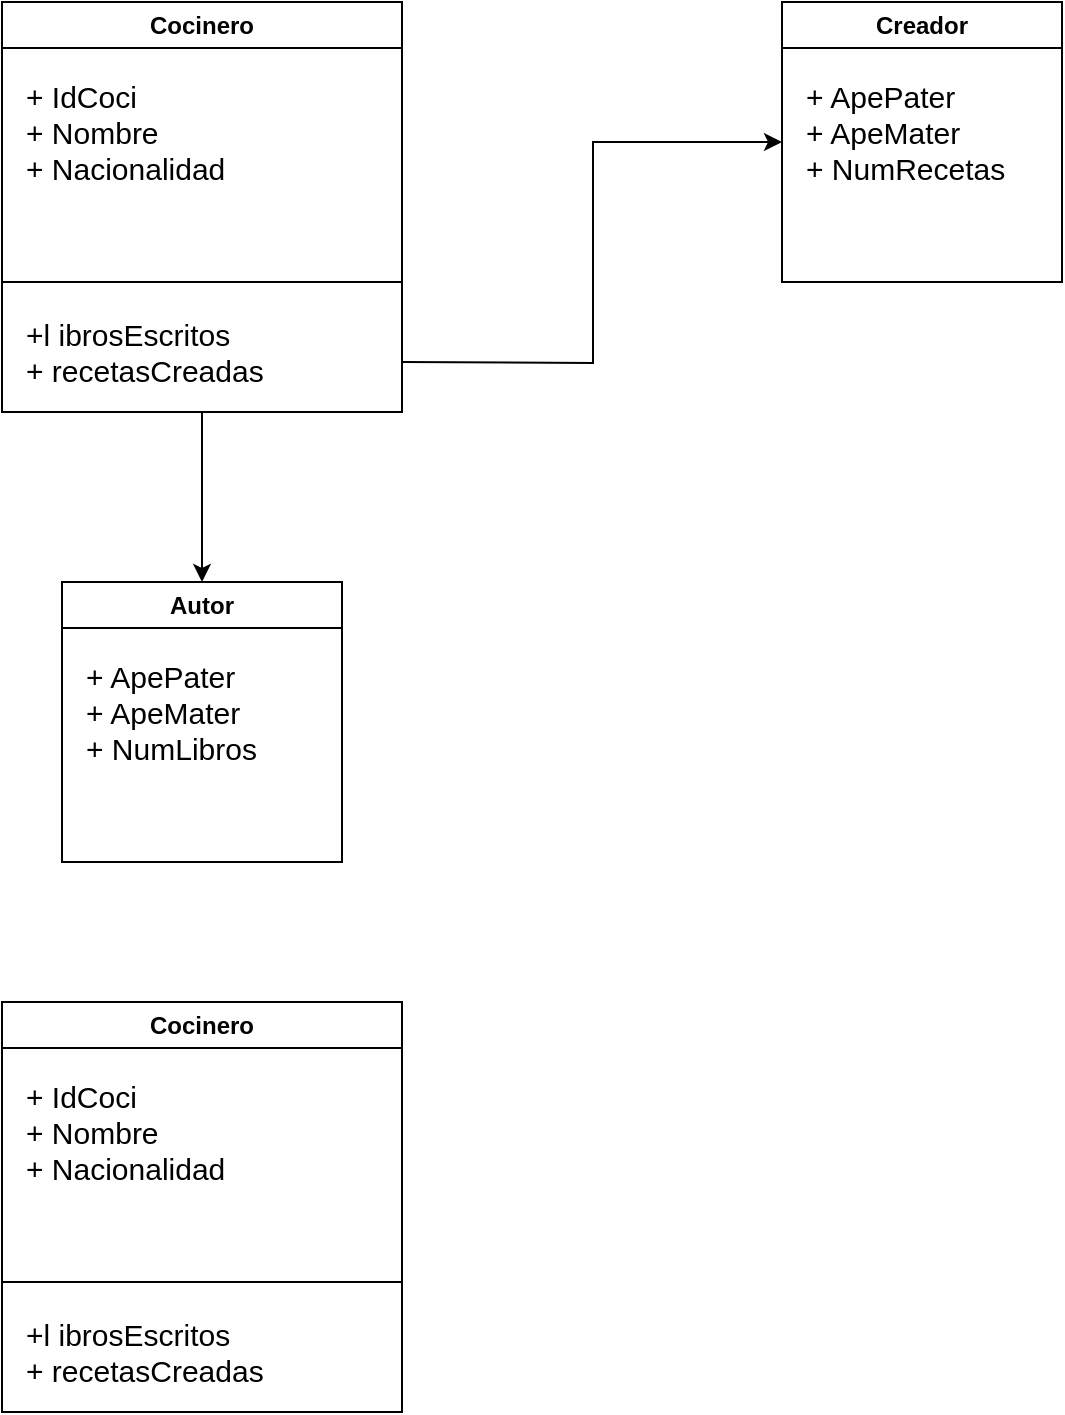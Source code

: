 <mxfile version="26.1.1">
  <diagram name="Página-1" id="2aatellYrtwU3QzYVMDz">
    <mxGraphModel dx="489" dy="285" grid="1" gridSize="10" guides="1" tooltips="1" connect="1" arrows="1" fold="1" page="1" pageScale="1" pageWidth="827" pageHeight="1169" math="0" shadow="0">
      <root>
        <mxCell id="0" />
        <mxCell id="1" parent="0" />
        <mxCell id="YZfhHn6qCokrIwdxus87-42" style="edgeStyle=orthogonalEdgeStyle;rounded=0;orthogonalLoop=1;jettySize=auto;html=1;entryX=0;entryY=0.5;entryDx=0;entryDy=0;" edge="1" parent="1" target="YZfhHn6qCokrIwdxus87-38">
          <mxGeometry relative="1" as="geometry">
            <mxPoint x="260" y="210" as="sourcePoint" />
          </mxGeometry>
        </mxCell>
        <mxCell id="YZfhHn6qCokrIwdxus87-45" style="edgeStyle=orthogonalEdgeStyle;rounded=0;orthogonalLoop=1;jettySize=auto;html=1;exitX=0.5;exitY=1;exitDx=0;exitDy=0;entryX=0.5;entryY=0;entryDx=0;entryDy=0;" edge="1" parent="1" source="YZfhHn6qCokrIwdxus87-1" target="YZfhHn6qCokrIwdxus87-43">
          <mxGeometry relative="1" as="geometry" />
        </mxCell>
        <mxCell id="YZfhHn6qCokrIwdxus87-1" value="Cocinero" style="swimlane;whiteSpace=wrap;html=1;" vertex="1" parent="1">
          <mxGeometry x="60" y="30" width="200" height="205" as="geometry" />
        </mxCell>
        <mxCell id="YZfhHn6qCokrIwdxus87-2" value="" style="endArrow=none;html=1;rounded=0;" edge="1" parent="YZfhHn6qCokrIwdxus87-1">
          <mxGeometry width="50" height="50" relative="1" as="geometry">
            <mxPoint y="140" as="sourcePoint" />
            <mxPoint x="200" y="140" as="targetPoint" />
          </mxGeometry>
        </mxCell>
        <mxCell id="YZfhHn6qCokrIwdxus87-3" value="+ IdCoci&lt;div&gt;+ Nombre&lt;/div&gt;&lt;div&gt;+ Nacionalidad&lt;/div&gt;" style="text;html=1;align=left;verticalAlign=middle;resizable=0;points=[];autosize=1;strokeColor=none;fillColor=none;fontSize=15;" vertex="1" parent="YZfhHn6qCokrIwdxus87-1">
          <mxGeometry x="10" y="30" width="120" height="70" as="geometry" />
        </mxCell>
        <mxCell id="YZfhHn6qCokrIwdxus87-37" value="+l ibrosEscritos&lt;div&gt;+ recetasCreadas&lt;/div&gt;" style="text;html=1;align=left;verticalAlign=middle;resizable=0;points=[];autosize=1;strokeColor=none;fillColor=none;fontSize=15;" vertex="1" parent="YZfhHn6qCokrIwdxus87-1">
          <mxGeometry x="10" y="150" width="140" height="50" as="geometry" />
        </mxCell>
        <mxCell id="YZfhHn6qCokrIwdxus87-38" value="Creador" style="swimlane;whiteSpace=wrap;html=1;" vertex="1" parent="1">
          <mxGeometry x="450" y="30" width="140" height="140" as="geometry" />
        </mxCell>
        <mxCell id="YZfhHn6qCokrIwdxus87-40" value="+ ApePater&lt;div&gt;+ ApeMater&lt;/div&gt;&lt;div&gt;+ NumRecetas&lt;/div&gt;" style="text;html=1;align=left;verticalAlign=middle;resizable=0;points=[];autosize=1;strokeColor=none;fillColor=none;fontSize=15;" vertex="1" parent="YZfhHn6qCokrIwdxus87-38">
          <mxGeometry x="10" y="30" width="120" height="70" as="geometry" />
        </mxCell>
        <mxCell id="YZfhHn6qCokrIwdxus87-43" value="Autor" style="swimlane;whiteSpace=wrap;html=1;" vertex="1" parent="1">
          <mxGeometry x="90" y="320" width="140" height="140" as="geometry" />
        </mxCell>
        <mxCell id="YZfhHn6qCokrIwdxus87-44" value="+ ApePater&lt;div&gt;+ ApeMater&lt;/div&gt;&lt;div&gt;+ NumLibros&lt;/div&gt;" style="text;html=1;align=left;verticalAlign=middle;resizable=0;points=[];autosize=1;strokeColor=none;fillColor=none;fontSize=15;" vertex="1" parent="YZfhHn6qCokrIwdxus87-43">
          <mxGeometry x="10" y="30" width="110" height="70" as="geometry" />
        </mxCell>
        <mxCell id="YZfhHn6qCokrIwdxus87-50" value="Cocinero" style="swimlane;whiteSpace=wrap;html=1;" vertex="1" parent="1">
          <mxGeometry x="60" y="530" width="200" height="205" as="geometry" />
        </mxCell>
        <mxCell id="YZfhHn6qCokrIwdxus87-51" value="" style="endArrow=none;html=1;rounded=0;" edge="1" parent="YZfhHn6qCokrIwdxus87-50">
          <mxGeometry width="50" height="50" relative="1" as="geometry">
            <mxPoint y="140" as="sourcePoint" />
            <mxPoint x="200" y="140" as="targetPoint" />
          </mxGeometry>
        </mxCell>
        <mxCell id="YZfhHn6qCokrIwdxus87-52" value="+ IdCoci&lt;div&gt;+ Nombre&lt;/div&gt;&lt;div&gt;+ Nacionalidad&lt;/div&gt;" style="text;html=1;align=left;verticalAlign=middle;resizable=0;points=[];autosize=1;strokeColor=none;fillColor=none;fontSize=15;" vertex="1" parent="YZfhHn6qCokrIwdxus87-50">
          <mxGeometry x="10" y="30" width="120" height="70" as="geometry" />
        </mxCell>
        <mxCell id="YZfhHn6qCokrIwdxus87-53" value="+l ibrosEscritos&lt;div&gt;+ recetasCreadas&lt;/div&gt;" style="text;html=1;align=left;verticalAlign=middle;resizable=0;points=[];autosize=1;strokeColor=none;fillColor=none;fontSize=15;" vertex="1" parent="YZfhHn6qCokrIwdxus87-50">
          <mxGeometry x="10" y="150" width="140" height="50" as="geometry" />
        </mxCell>
      </root>
    </mxGraphModel>
  </diagram>
</mxfile>

